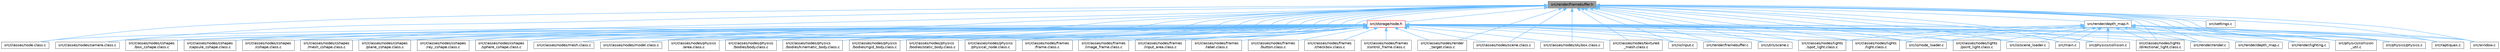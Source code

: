 digraph "src/render/framebuffer.h"
{
 // LATEX_PDF_SIZE
  bgcolor="transparent";
  edge [fontname=Helvetica,fontsize=10,labelfontname=Helvetica,labelfontsize=10];
  node [fontname=Helvetica,fontsize=10,shape=box,height=0.2,width=0.4];
  Node1 [id="Node000001",label="src/render/framebuffer.h",height=0.2,width=0.4,color="gray40", fillcolor="grey60", style="filled", fontcolor="black",tooltip=" "];
  Node1 -> Node2 [id="edge102_Node000001_Node000002",dir="back",color="steelblue1",style="solid",tooltip=" "];
  Node2 [id="Node000002",label="src/classes/node.class.c",height=0.2,width=0.4,color="grey40", fillcolor="white", style="filled",URL="$node_8class_8c.html",tooltip="Implementation of the node class for the ProjetSDLOpenGLL2 project."];
  Node1 -> Node3 [id="edge103_Node000001_Node000003",dir="back",color="steelblue1",style="solid",tooltip=" "];
  Node3 [id="Node000003",label="src/classes/nodes/camera.class.c",height=0.2,width=0.4,color="grey40", fillcolor="white", style="filled",URL="$camera_8class_8c.html",tooltip="This file contains the implementation of the Camera class."];
  Node1 -> Node4 [id="edge104_Node000001_Node000004",dir="back",color="steelblue1",style="solid",tooltip=" "];
  Node4 [id="Node000004",label="src/classes/nodes/cshapes\l/box_cshape.class.c",height=0.2,width=0.4,color="grey40", fillcolor="white", style="filled",URL="$box__cshape_8class_8c.html",tooltip="This source file defines the BoxCShape class and its associated methods."];
  Node1 -> Node5 [id="edge105_Node000001_Node000005",dir="back",color="steelblue1",style="solid",tooltip=" "];
  Node5 [id="Node000005",label="src/classes/nodes/cshapes\l/capsule_cshape.class.c",height=0.2,width=0.4,color="grey40", fillcolor="white", style="filled",URL="$capsule__cshape_8class_8c.html",tooltip="This file defines the implementation of the capsule shape class."];
  Node1 -> Node6 [id="edge106_Node000001_Node000006",dir="back",color="steelblue1",style="solid",tooltip=" "];
  Node6 [id="Node000006",label="src/classes/nodes/cshapes\l/cshape.class.c",height=0.2,width=0.4,color="grey40", fillcolor="white", style="filled",URL="$cshape_8class_8c.html",tooltip="This file defines the implementation of various CShape classes."];
  Node1 -> Node7 [id="edge107_Node000001_Node000007",dir="back",color="steelblue1",style="solid",tooltip=" "];
  Node7 [id="Node000007",label="src/classes/nodes/cshapes\l/mesh_cshape.class.c",height=0.2,width=0.4,color="grey40", fillcolor="white", style="filled",URL="$mesh__cshape_8class_8c.html",tooltip="This file defines the implementation of mesh shapes for the project."];
  Node1 -> Node8 [id="edge108_Node000001_Node000008",dir="back",color="steelblue1",style="solid",tooltip=" "];
  Node8 [id="Node000008",label="src/classes/nodes/cshapes\l/plane_cshape.class.c",height=0.2,width=0.4,color="grey40", fillcolor="white", style="filled",URL="$plane__cshape_8class_8c.html",tooltip="This file defines the implementation of a plane shape class."];
  Node1 -> Node9 [id="edge109_Node000001_Node000009",dir="back",color="steelblue1",style="solid",tooltip=" "];
  Node9 [id="Node000009",label="src/classes/nodes/cshapes\l/ray_cshape.class.c",height=0.2,width=0.4,color="grey40", fillcolor="white", style="filled",URL="$ray__cshape_8class_8c.html",tooltip="This file defines the implementation of ray-casting shapes."];
  Node1 -> Node10 [id="edge110_Node000001_Node000010",dir="back",color="steelblue1",style="solid",tooltip=" "];
  Node10 [id="Node000010",label="src/classes/nodes/cshapes\l/sphere_cshape.class.c",height=0.2,width=0.4,color="grey40", fillcolor="white", style="filled",URL="$sphere__cshape_8class_8c.html",tooltip="This file contains the implementation of the SphereCShape class."];
  Node1 -> Node11 [id="edge111_Node000001_Node000011",dir="back",color="steelblue1",style="solid",tooltip=" "];
  Node11 [id="Node000011",label="src/classes/nodes/lights\l/directional_light.class.c",height=0.2,width=0.4,color="grey40", fillcolor="white", style="filled",URL="$directional__light_8class_8c.html",tooltip="This file contains the implementation of the directional light class."];
  Node1 -> Node12 [id="edge112_Node000001_Node000012",dir="back",color="steelblue1",style="solid",tooltip=" "];
  Node12 [id="Node000012",label="src/classes/nodes/lights\l/light.class.c",height=0.2,width=0.4,color="grey40", fillcolor="white", style="filled",URL="$light_8class_8c.html",tooltip="This file contains the implementation of the light class for the project."];
  Node1 -> Node13 [id="edge113_Node000001_Node000013",dir="back",color="steelblue1",style="solid",tooltip=" "];
  Node13 [id="Node000013",label="src/classes/nodes/lights\l/point_light.class.c",height=0.2,width=0.4,color="grey40", fillcolor="white", style="filled",URL="$point__light_8class_8c.html",tooltip="This file contains the implementation of the PointLight class."];
  Node1 -> Node14 [id="edge114_Node000001_Node000014",dir="back",color="steelblue1",style="solid",tooltip=" "];
  Node14 [id="Node000014",label="src/classes/nodes/lights\l/spot_light.class.c",height=0.2,width=0.4,color="grey40", fillcolor="white", style="filled",URL="$spot__light_8class_8c.html",tooltip="This file contains the implementation of the SpotLight class."];
  Node1 -> Node15 [id="edge115_Node000001_Node000015",dir="back",color="steelblue1",style="solid",tooltip=" "];
  Node15 [id="Node000015",label="src/classes/nodes/mesh.class.c",height=0.2,width=0.4,color="grey40", fillcolor="white", style="filled",URL="$mesh_8class_8c.html",tooltip="This file defines the implementation of the Mesh class."];
  Node1 -> Node16 [id="edge116_Node000001_Node000016",dir="back",color="steelblue1",style="solid",tooltip=" "];
  Node16 [id="Node000016",label="src/classes/nodes/model.class.c",height=0.2,width=0.4,color="grey40", fillcolor="white", style="filled",URL="$model_8class_8c.html",tooltip="This file contains the implementation of the model class."];
  Node1 -> Node17 [id="edge117_Node000001_Node000017",dir="back",color="steelblue1",style="solid",tooltip=" "];
  Node17 [id="Node000017",label="src/classes/nodes/physics\l/area.class.c",height=0.2,width=0.4,color="grey40", fillcolor="white", style="filled",URL="$area_8class_8c.html",tooltip="This file handles the physics area nodes in the project."];
  Node1 -> Node18 [id="edge118_Node000001_Node000018",dir="back",color="steelblue1",style="solid",tooltip=" "];
  Node18 [id="Node000018",label="src/classes/nodes/physics\l/bodies/body.class.c",height=0.2,width=0.4,color="grey40", fillcolor="white", style="filled",URL="$body_8class_8c.html",tooltip="This file defines the body class for the physics engine."];
  Node1 -> Node19 [id="edge119_Node000001_Node000019",dir="back",color="steelblue1",style="solid",tooltip=" "];
  Node19 [id="Node000019",label="src/classes/nodes/physics\l/bodies/kinematic_body.class.c",height=0.2,width=0.4,color="grey40", fillcolor="white", style="filled",URL="$kinematic__body_8class_8c.html",tooltip="This file defines the implementation of kinematic bodies for the physics engine."];
  Node1 -> Node20 [id="edge120_Node000001_Node000020",dir="back",color="steelblue1",style="solid",tooltip=" "];
  Node20 [id="Node000020",label="src/classes/nodes/physics\l/bodies/rigid_body.class.c",height=0.2,width=0.4,color="grey40", fillcolor="white", style="filled",URL="$rigid__body_8class_8c.html",tooltip="This source file defines the implementation of rigid body physics for the project."];
  Node1 -> Node21 [id="edge121_Node000001_Node000021",dir="back",color="steelblue1",style="solid",tooltip=" "];
  Node21 [id="Node000021",label="src/classes/nodes/physics\l/bodies/static_body.class.c",height=0.2,width=0.4,color="grey40", fillcolor="white", style="filled",URL="$static__body_8class_8c.html",tooltip="This file defines the implementation of static bodies in the physics engine."];
  Node1 -> Node22 [id="edge122_Node000001_Node000022",dir="back",color="steelblue1",style="solid",tooltip=" "];
  Node22 [id="Node000022",label="src/classes/nodes/physics\l/physical_node.class.c",height=0.2,width=0.4,color="grey40", fillcolor="white", style="filled",URL="$physical__node_8class_8c.html",tooltip="This file contains the implementation of the PhysicalNode class."];
  Node1 -> Node23 [id="edge123_Node000001_Node000023",dir="back",color="steelblue1",style="solid",tooltip=" "];
  Node23 [id="Node000023",label="src/classes/nodes/render\l_target.class.c",height=0.2,width=0.4,color="grey40", fillcolor="white", style="filled",URL="$render__target_8class_8c.html",tooltip="Framebuffer class implementation."];
  Node1 -> Node24 [id="edge124_Node000001_Node000024",dir="back",color="steelblue1",style="solid",tooltip=" "];
  Node24 [id="Node000024",label="src/classes/nodes/scene.class.c",height=0.2,width=0.4,color="grey40", fillcolor="white", style="filled",URL="$scene_8class_8c.html",tooltip="This file contains the implementation of the scene class."];
  Node1 -> Node25 [id="edge125_Node000001_Node000025",dir="back",color="steelblue1",style="solid",tooltip=" "];
  Node25 [id="Node000025",label="src/classes/nodes/skybox.class.c",height=0.2,width=0.4,color="grey40", fillcolor="white", style="filled",URL="$skybox_8class_8c.html",tooltip="This file contains the implementation of the Skybox class."];
  Node1 -> Node26 [id="edge126_Node000001_Node000026",dir="back",color="steelblue1",style="solid",tooltip=" "];
  Node26 [id="Node000026",label="src/classes/nodes/textured\l_mesh.class.c",height=0.2,width=0.4,color="grey40", fillcolor="white", style="filled",URL="$textured__mesh_8class_8c.html",tooltip="This file contains the implementation of the TexturedMesh class."];
  Node1 -> Node27 [id="edge127_Node000001_Node000027",dir="back",color="steelblue1",style="solid",tooltip=" "];
  Node27 [id="Node000027",label="src/io/input.c",height=0.2,width=0.4,color="grey40", fillcolor="white", style="filled",URL="$input_8c.html",tooltip=" "];
  Node1 -> Node28 [id="edge128_Node000001_Node000028",dir="back",color="steelblue1",style="solid",tooltip=" "];
  Node28 [id="Node000028",label="src/io/node_loader.c",height=0.2,width=0.4,color="grey40", fillcolor="white", style="filled",URL="$node__loader_8c.html",tooltip=" "];
  Node1 -> Node29 [id="edge129_Node000001_Node000029",dir="back",color="steelblue1",style="solid",tooltip=" "];
  Node29 [id="Node000029",label="src/io/scene_loader.c",height=0.2,width=0.4,color="grey40", fillcolor="white", style="filled",URL="$scene__loader_8c.html",tooltip=" "];
  Node1 -> Node30 [id="edge130_Node000001_Node000030",dir="back",color="steelblue1",style="solid",tooltip=" "];
  Node30 [id="Node000030",label="src/main.c",height=0.2,width=0.4,color="grey40", fillcolor="white", style="filled",URL="$main_8c.html",tooltip=" "];
  Node1 -> Node31 [id="edge131_Node000001_Node000031",dir="back",color="steelblue1",style="solid",tooltip=" "];
  Node31 [id="Node000031",label="src/physics/collision.c",height=0.2,width=0.4,color="grey40", fillcolor="white", style="filled",URL="$collision_8c.html",tooltip=" "];
  Node1 -> Node32 [id="edge132_Node000001_Node000032",dir="back",color="steelblue1",style="solid",tooltip=" "];
  Node32 [id="Node000032",label="src/physics/collision\l_util.c",height=0.2,width=0.4,color="grey40", fillcolor="white", style="filled",URL="$collision__util_8c.html",tooltip=" "];
  Node1 -> Node33 [id="edge133_Node000001_Node000033",dir="back",color="steelblue1",style="solid",tooltip=" "];
  Node33 [id="Node000033",label="src/physics/physics.c",height=0.2,width=0.4,color="grey40", fillcolor="white", style="filled",URL="$physics_8c.html",tooltip=" "];
  Node1 -> Node34 [id="edge134_Node000001_Node000034",dir="back",color="steelblue1",style="solid",tooltip=" "];
  Node34 [id="Node000034",label="src/raptiquax.c",height=0.2,width=0.4,color="grey40", fillcolor="white", style="filled",URL="$raptiquax_8c.html",tooltip=" "];
  Node1 -> Node35 [id="edge135_Node000001_Node000035",dir="back",color="steelblue1",style="solid",tooltip=" "];
  Node35 [id="Node000035",label="src/render/depth_map.h",height=0.2,width=0.4,color="grey40", fillcolor="white", style="filled",URL="$depth__map_8h.html",tooltip=" "];
  Node35 -> Node11 [id="edge136_Node000035_Node000011",dir="back",color="steelblue1",style="solid",tooltip=" "];
  Node35 -> Node12 [id="edge137_Node000035_Node000012",dir="back",color="steelblue1",style="solid",tooltip=" "];
  Node35 -> Node13 [id="edge138_Node000035_Node000013",dir="back",color="steelblue1",style="solid",tooltip=" "];
  Node35 -> Node14 [id="edge139_Node000035_Node000014",dir="back",color="steelblue1",style="solid",tooltip=" "];
  Node35 -> Node28 [id="edge140_Node000035_Node000028",dir="back",color="steelblue1",style="solid",tooltip=" "];
  Node35 -> Node29 [id="edge141_Node000035_Node000029",dir="back",color="steelblue1",style="solid",tooltip=" "];
  Node35 -> Node30 [id="edge142_Node000035_Node000030",dir="back",color="steelblue1",style="solid",tooltip=" "];
  Node35 -> Node31 [id="edge143_Node000035_Node000031",dir="back",color="steelblue1",style="solid",tooltip=" "];
  Node35 -> Node32 [id="edge144_Node000035_Node000032",dir="back",color="steelblue1",style="solid",tooltip=" "];
  Node35 -> Node33 [id="edge145_Node000035_Node000033",dir="back",color="steelblue1",style="solid",tooltip=" "];
  Node35 -> Node34 [id="edge146_Node000035_Node000034",dir="back",color="steelblue1",style="solid",tooltip=" "];
  Node35 -> Node36 [id="edge147_Node000035_Node000036",dir="back",color="steelblue1",style="solid",tooltip=" "];
  Node36 [id="Node000036",label="src/render/depth_map.c",height=0.2,width=0.4,color="grey40", fillcolor="white", style="filled",URL="$depth__map_8c.html",tooltip=" "];
  Node35 -> Node37 [id="edge148_Node000035_Node000037",dir="back",color="steelblue1",style="solid",tooltip=" "];
  Node37 [id="Node000037",label="src/render/lighting.c",height=0.2,width=0.4,color="grey40", fillcolor="white", style="filled",URL="$lighting_8c.html",tooltip=" "];
  Node35 -> Node38 [id="edge149_Node000035_Node000038",dir="back",color="steelblue1",style="solid",tooltip=" "];
  Node38 [id="Node000038",label="src/render/render.c",height=0.2,width=0.4,color="grey40", fillcolor="white", style="filled",URL="$render_8c.html",tooltip=" "];
  Node35 -> Node39 [id="edge150_Node000035_Node000039",dir="back",color="steelblue1",style="solid",tooltip=" "];
  Node39 [id="Node000039",label="src/window.c",height=0.2,width=0.4,color="grey40", fillcolor="white", style="filled",URL="$window_8c.html",tooltip=" "];
  Node1 -> Node40 [id="edge151_Node000001_Node000040",dir="back",color="steelblue1",style="solid",tooltip=" "];
  Node40 [id="Node000040",label="src/render/framebuffer.c",height=0.2,width=0.4,color="grey40", fillcolor="white", style="filled",URL="$framebuffer_8c.html",tooltip=" "];
  Node1 -> Node37 [id="edge152_Node000001_Node000037",dir="back",color="steelblue1",style="solid",tooltip=" "];
  Node1 -> Node38 [id="edge153_Node000001_Node000038",dir="back",color="steelblue1",style="solid",tooltip=" "];
  Node1 -> Node41 [id="edge154_Node000001_Node000041",dir="back",color="steelblue1",style="solid",tooltip=" "];
  Node41 [id="Node000041",label="src/settings.c",height=0.2,width=0.4,color="grey40", fillcolor="white", style="filled",URL="$settings_8c.html",tooltip=" "];
  Node1 -> Node42 [id="edge155_Node000001_Node000042",dir="back",color="steelblue1",style="solid",tooltip=" "];
  Node42 [id="Node000042",label="src/storage/node.h",height=0.2,width=0.4,color="red", fillcolor="#FFF0F0", style="filled",URL="$node_8h.html",tooltip="Defines the structure for a tree and its nodes used in the project."];
  Node42 -> Node2 [id="edge156_Node000042_Node000002",dir="back",color="steelblue1",style="solid",tooltip=" "];
  Node42 -> Node3 [id="edge157_Node000042_Node000003",dir="back",color="steelblue1",style="solid",tooltip=" "];
  Node42 -> Node4 [id="edge158_Node000042_Node000004",dir="back",color="steelblue1",style="solid",tooltip=" "];
  Node42 -> Node5 [id="edge159_Node000042_Node000005",dir="back",color="steelblue1",style="solid",tooltip=" "];
  Node42 -> Node6 [id="edge160_Node000042_Node000006",dir="back",color="steelblue1",style="solid",tooltip=" "];
  Node42 -> Node7 [id="edge161_Node000042_Node000007",dir="back",color="steelblue1",style="solid",tooltip=" "];
  Node42 -> Node8 [id="edge162_Node000042_Node000008",dir="back",color="steelblue1",style="solid",tooltip=" "];
  Node42 -> Node9 [id="edge163_Node000042_Node000009",dir="back",color="steelblue1",style="solid",tooltip=" "];
  Node42 -> Node10 [id="edge164_Node000042_Node000010",dir="back",color="steelblue1",style="solid",tooltip=" "];
  Node42 -> Node43 [id="edge165_Node000042_Node000043",dir="back",color="steelblue1",style="solid",tooltip=" "];
  Node43 [id="Node000043",label="src/classes/nodes/frames\l/button.class.c",height=0.2,width=0.4,color="grey40", fillcolor="white", style="filled",URL="$button_8class_8c.html",tooltip="This file defines the Button class and its associated methods."];
  Node42 -> Node44 [id="edge166_Node000042_Node000044",dir="back",color="steelblue1",style="solid",tooltip=" "];
  Node44 [id="Node000044",label="src/classes/nodes/frames\l/checkbox.class.c",height=0.2,width=0.4,color="grey40", fillcolor="white", style="filled",URL="$checkbox_8class_8c.html",tooltip="Implementation of the Checkbox class for the GUI framework."];
  Node42 -> Node45 [id="edge167_Node000042_Node000045",dir="back",color="steelblue1",style="solid",tooltip=" "];
  Node45 [id="Node000045",label="src/classes/nodes/frames\l/control_frame.class.c",height=0.2,width=0.4,color="grey40", fillcolor="white", style="filled",URL="$control__frame_8class_8c.html",tooltip="This file defines the implementation of the control frame class."];
  Node42 -> Node46 [id="edge168_Node000042_Node000046",dir="back",color="steelblue1",style="solid",tooltip=" "];
  Node46 [id="Node000046",label="src/classes/nodes/frames\l/frame.class.c",height=0.2,width=0.4,color="grey40", fillcolor="white", style="filled",URL="$frame_8class_8c.html",tooltip="This file defines the implementation of frame-related functionalities."];
  Node42 -> Node47 [id="edge169_Node000042_Node000047",dir="back",color="steelblue1",style="solid",tooltip=" "];
  Node47 [id="Node000047",label="src/classes/nodes/frames\l/image_frame.class.c",height=0.2,width=0.4,color="grey40", fillcolor="white", style="filled",URL="$image__frame_8class_8c.html",tooltip="This file contains the implementation of the ImageFrame class."];
  Node42 -> Node48 [id="edge170_Node000042_Node000048",dir="back",color="steelblue1",style="solid",tooltip=" "];
  Node48 [id="Node000048",label="src/classes/nodes/frames\l/input_area.class.c",height=0.2,width=0.4,color="grey40", fillcolor="white", style="filled",URL="$input__area_8class_8c.html",tooltip="This file defines the InputArea class and its associated methods."];
  Node42 -> Node49 [id="edge171_Node000042_Node000049",dir="back",color="steelblue1",style="solid",tooltip=" "];
  Node49 [id="Node000049",label="src/classes/nodes/frames\l/label.class.c",height=0.2,width=0.4,color="grey40", fillcolor="white", style="filled",URL="$label_8class_8c.html",tooltip="This file defines the Label class and its associated functions."];
  Node42 -> Node11 [id="edge172_Node000042_Node000011",dir="back",color="steelblue1",style="solid",tooltip=" "];
  Node42 -> Node12 [id="edge173_Node000042_Node000012",dir="back",color="steelblue1",style="solid",tooltip=" "];
  Node42 -> Node13 [id="edge174_Node000042_Node000013",dir="back",color="steelblue1",style="solid",tooltip=" "];
  Node42 -> Node14 [id="edge175_Node000042_Node000014",dir="back",color="steelblue1",style="solid",tooltip=" "];
  Node42 -> Node15 [id="edge176_Node000042_Node000015",dir="back",color="steelblue1",style="solid",tooltip=" "];
  Node42 -> Node16 [id="edge177_Node000042_Node000016",dir="back",color="steelblue1",style="solid",tooltip=" "];
  Node42 -> Node17 [id="edge178_Node000042_Node000017",dir="back",color="steelblue1",style="solid",tooltip=" "];
  Node42 -> Node18 [id="edge179_Node000042_Node000018",dir="back",color="steelblue1",style="solid",tooltip=" "];
  Node42 -> Node19 [id="edge180_Node000042_Node000019",dir="back",color="steelblue1",style="solid",tooltip=" "];
  Node42 -> Node20 [id="edge181_Node000042_Node000020",dir="back",color="steelblue1",style="solid",tooltip=" "];
  Node42 -> Node21 [id="edge182_Node000042_Node000021",dir="back",color="steelblue1",style="solid",tooltip=" "];
  Node42 -> Node22 [id="edge183_Node000042_Node000022",dir="back",color="steelblue1",style="solid",tooltip=" "];
  Node42 -> Node23 [id="edge184_Node000042_Node000023",dir="back",color="steelblue1",style="solid",tooltip=" "];
  Node42 -> Node24 [id="edge185_Node000042_Node000024",dir="back",color="steelblue1",style="solid",tooltip=" "];
  Node42 -> Node25 [id="edge186_Node000042_Node000025",dir="back",color="steelblue1",style="solid",tooltip=" "];
  Node42 -> Node26 [id="edge187_Node000042_Node000026",dir="back",color="steelblue1",style="solid",tooltip=" "];
  Node42 -> Node27 [id="edge188_Node000042_Node000027",dir="back",color="steelblue1",style="solid",tooltip=" "];
  Node42 -> Node28 [id="edge189_Node000042_Node000028",dir="back",color="steelblue1",style="solid",tooltip=" "];
  Node42 -> Node29 [id="edge190_Node000042_Node000029",dir="back",color="steelblue1",style="solid",tooltip=" "];
  Node42 -> Node30 [id="edge191_Node000042_Node000030",dir="back",color="steelblue1",style="solid",tooltip=" "];
  Node42 -> Node31 [id="edge192_Node000042_Node000031",dir="back",color="steelblue1",style="solid",tooltip=" "];
  Node42 -> Node32 [id="edge193_Node000042_Node000032",dir="back",color="steelblue1",style="solid",tooltip=" "];
  Node42 -> Node33 [id="edge194_Node000042_Node000033",dir="back",color="steelblue1",style="solid",tooltip=" "];
  Node42 -> Node34 [id="edge195_Node000042_Node000034",dir="back",color="steelblue1",style="solid",tooltip=" "];
  Node42 -> Node40 [id="edge196_Node000042_Node000040",dir="back",color="steelblue1",style="solid",tooltip=" "];
  Node42 -> Node37 [id="edge197_Node000042_Node000037",dir="back",color="steelblue1",style="solid",tooltip=" "];
  Node42 -> Node38 [id="edge198_Node000042_Node000038",dir="back",color="steelblue1",style="solid",tooltip=" "];
  Node42 -> Node55 [id="edge199_Node000042_Node000055",dir="back",color="steelblue1",style="solid",tooltip=" "];
  Node55 [id="Node000055",label="src/utils/scene.c",height=0.2,width=0.4,color="grey40", fillcolor="white", style="filled",URL="$scene_8c.html",tooltip=" "];
  Node42 -> Node39 [id="edge200_Node000042_Node000039",dir="back",color="steelblue1",style="solid",tooltip=" "];
  Node1 -> Node55 [id="edge201_Node000001_Node000055",dir="back",color="steelblue1",style="solid",tooltip=" "];
  Node1 -> Node39 [id="edge202_Node000001_Node000039",dir="back",color="steelblue1",style="solid",tooltip=" "];
}
